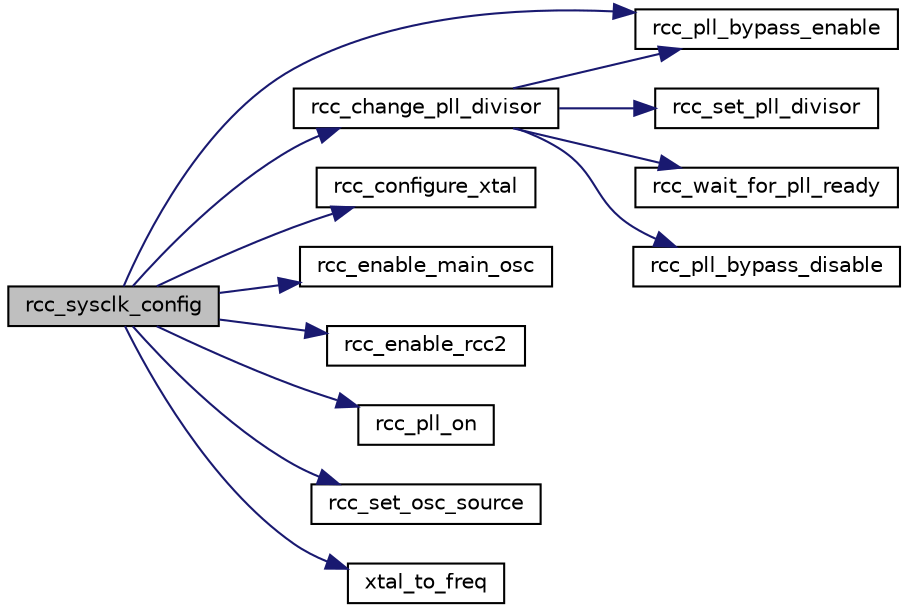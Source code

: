 digraph "rcc_sysclk_config"
{
  edge [fontname="Helvetica",fontsize="10",labelfontname="Helvetica",labelfontsize="10"];
  node [fontname="Helvetica",fontsize="10",shape=record];
  rankdir="LR";
  Node1 [label="rcc_sysclk_config",height=0.2,width=0.4,color="black", fillcolor="grey75", style="filled", fontcolor="black"];
  Node1 -> Node2 [color="midnightblue",fontsize="10",style="solid",fontname="Helvetica"];
  Node2 [label="rcc_change_pll_divisor",height=0.2,width=0.4,color="black", fillcolor="white", style="filled",URL="$group__rcc__high__level.html#ga1c5a8dbbc0a6bac380b0041962075269",tooltip="Change the PLL divisor. "];
  Node2 -> Node3 [color="midnightblue",fontsize="10",style="solid",fontname="Helvetica"];
  Node3 [label="rcc_pll_bypass_enable",height=0.2,width=0.4,color="black", fillcolor="white", style="filled",URL="$group__rcc__low__level.html#ga269054cc63981ae593e6820de2fe76b1",tooltip="Enable the PLL bypass and use the oscillator clock. "];
  Node2 -> Node4 [color="midnightblue",fontsize="10",style="solid",fontname="Helvetica"];
  Node4 [label="rcc_set_pll_divisor",height=0.2,width=0.4,color="black", fillcolor="white", style="filled",URL="$group__rcc__low__level.html#ga104041e1468a0fc62d6c584a25859053",tooltip="Set the PLL clock divisor (from 400MHz) "];
  Node2 -> Node5 [color="midnightblue",fontsize="10",style="solid",fontname="Helvetica"];
  Node5 [label="rcc_wait_for_pll_ready",height=0.2,width=0.4,color="black", fillcolor="white", style="filled",URL="$group__rcc__low__level.html#ga0f5f3bea5dbfde10760a9cd775951a51",tooltip="Wait for main PLL to lock. "];
  Node2 -> Node6 [color="midnightblue",fontsize="10",style="solid",fontname="Helvetica"];
  Node6 [label="rcc_pll_bypass_disable",height=0.2,width=0.4,color="black", fillcolor="white", style="filled",URL="$group__rcc__low__level.html#gabbbe68ef690e48ae19d4ff04e69cc9c3",tooltip="Disable the PLL bypass and use the PLL clock. "];
  Node1 -> Node7 [color="midnightblue",fontsize="10",style="solid",fontname="Helvetica"];
  Node7 [label="rcc_configure_xtal",height=0.2,width=0.4,color="black", fillcolor="white", style="filled",URL="$group__rcc__low__level.html#ga2cd8f194ad903834c78212a0eeb05aa4",tooltip="Configure the crystal type connected to the device. "];
  Node1 -> Node8 [color="midnightblue",fontsize="10",style="solid",fontname="Helvetica"];
  Node8 [label="rcc_enable_main_osc",height=0.2,width=0.4,color="black", fillcolor="white", style="filled",URL="$group__rcc__low__level.html#gafc653bc7b616053515e1fd4aeb54f972",tooltip="Enable the main oscillator. "];
  Node1 -> Node9 [color="midnightblue",fontsize="10",style="solid",fontname="Helvetica"];
  Node9 [label="rcc_enable_rcc2",height=0.2,width=0.4,color="black", fillcolor="white", style="filled",URL="$group__rcc__low__level.html#gae166a674c8b6592adea0ff77c1e009e9",tooltip="Enable the use of SYSCTL_RCC2 register for clock control. "];
  Node1 -> Node3 [color="midnightblue",fontsize="10",style="solid",fontname="Helvetica"];
  Node1 -> Node10 [color="midnightblue",fontsize="10",style="solid",fontname="Helvetica"];
  Node10 [label="rcc_pll_on",height=0.2,width=0.4,color="black", fillcolor="white", style="filled",URL="$group__rcc__low__level.html#gaf58b85261f65604132b67d3567c2b0c3",tooltip="Power up the main PLL. "];
  Node1 -> Node11 [color="midnightblue",fontsize="10",style="solid",fontname="Helvetica"];
  Node11 [label="rcc_set_osc_source",height=0.2,width=0.4,color="black", fillcolor="white", style="filled",URL="$group__rcc__low__level.html#ga6acaa4f857ca454c3f90f579091b3246",tooltip="Set the oscillator source to be used by the system clock. "];
  Node1 -> Node12 [color="midnightblue",fontsize="10",style="solid",fontname="Helvetica"];
  Node12 [label="xtal_to_freq",height=0.2,width=0.4,color="black", fillcolor="white", style="filled",URL="$group__rcc__high__level.html#ga43a00aa2241426ed96573abc3de839e9"];
}
